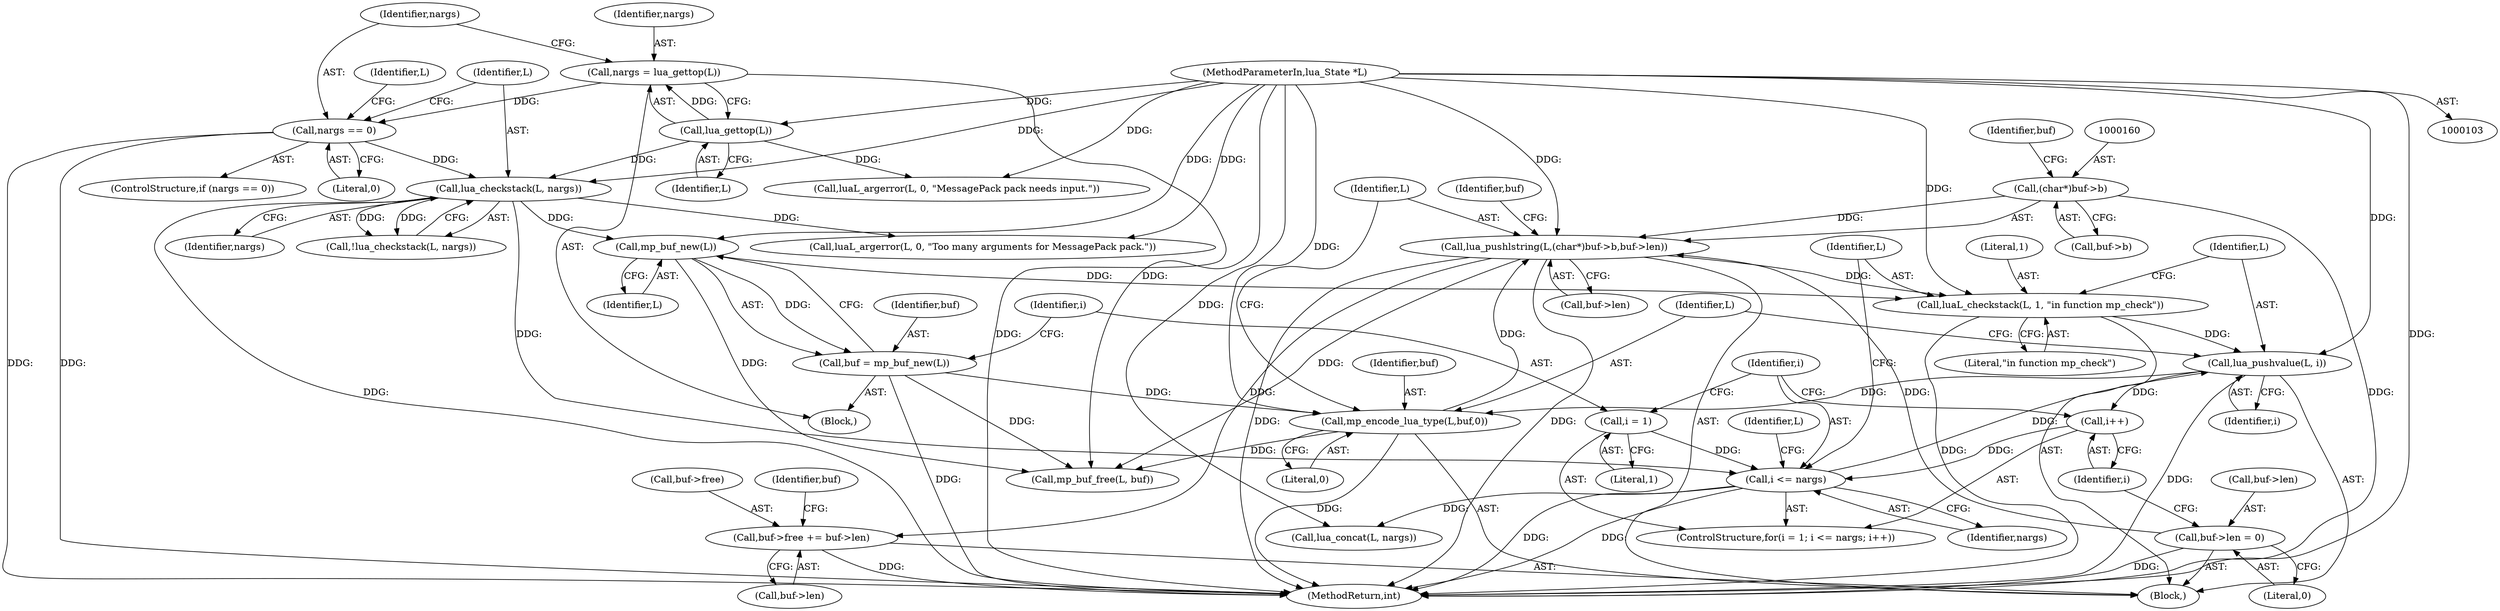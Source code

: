 digraph "0_redis_5ccb6f7a791bf3490357b00a898885759d98bab0_2@API" {
"1000167" [label="(Call,buf->free += buf->len)"];
"1000157" [label="(Call,lua_pushlstring(L,(char*)buf->b,buf->len))"];
"1000153" [label="(Call,mp_encode_lua_type(L,buf,0))"];
"1000150" [label="(Call,lua_pushvalue(L, i))"];
"1000146" [label="(Call,luaL_checkstack(L, 1, \"in function mp_check\"))"];
"1000134" [label="(Call,mp_buf_new(L))"];
"1000124" [label="(Call,lua_checkstack(L, nargs))"];
"1000109" [label="(Call,lua_gettop(L))"];
"1000104" [label="(MethodParameterIn,lua_State *L)"];
"1000114" [label="(Call,nargs == 0)"];
"1000107" [label="(Call,nargs = lua_gettop(L))"];
"1000140" [label="(Call,i <= nargs)"];
"1000143" [label="(Call,i++)"];
"1000137" [label="(Call,i = 1)"];
"1000132" [label="(Call,buf = mp_buf_new(L))"];
"1000159" [label="(Call,(char*)buf->b)"];
"1000174" [label="(Call,buf->len = 0)"];
"1000153" [label="(Call,mp_encode_lua_type(L,buf,0))"];
"1000159" [label="(Call,(char*)buf->b)"];
"1000149" [label="(Literal,\"in function mp_check\")"];
"1000115" [label="(Identifier,nargs)"];
"1000174" [label="(Call,buf->len = 0)"];
"1000139" [label="(Literal,1)"];
"1000137" [label="(Call,i = 1)"];
"1000171" [label="(Call,buf->len)"];
"1000176" [label="(Identifier,buf)"];
"1000142" [label="(Identifier,nargs)"];
"1000156" [label="(Literal,0)"];
"1000132" [label="(Call,buf = mp_buf_new(L))"];
"1000125" [label="(Identifier,L)"];
"1000165" [label="(Identifier,buf)"];
"1000145" [label="(Block,)"];
"1000107" [label="(Call,nargs = lua_gettop(L))"];
"1000114" [label="(Call,nargs == 0)"];
"1000123" [label="(Call,!lua_checkstack(L, nargs))"];
"1000110" [label="(Identifier,L)"];
"1000155" [label="(Identifier,buf)"];
"1000150" [label="(Call,lua_pushvalue(L, i))"];
"1000119" [label="(Identifier,L)"];
"1000124" [label="(Call,lua_checkstack(L, nargs))"];
"1000105" [label="(Block,)"];
"1000104" [label="(MethodParameterIn,lua_State *L)"];
"1000148" [label="(Literal,1)"];
"1000182" [label="(Call,lua_concat(L, nargs))"];
"1000161" [label="(Call,buf->b)"];
"1000164" [label="(Call,buf->len)"];
"1000179" [label="(Call,mp_buf_free(L, buf))"];
"1000152" [label="(Identifier,i)"];
"1000134" [label="(Call,mp_buf_new(L))"];
"1000118" [label="(Call,luaL_argerror(L, 0, \"MessagePack pack needs input.\"))"];
"1000144" [label="(Identifier,i)"];
"1000157" [label="(Call,lua_pushlstring(L,(char*)buf->b,buf->len))"];
"1000138" [label="(Identifier,i)"];
"1000135" [label="(Identifier,L)"];
"1000133" [label="(Identifier,buf)"];
"1000167" [label="(Call,buf->free += buf->len)"];
"1000154" [label="(Identifier,L)"];
"1000140" [label="(Call,i <= nargs)"];
"1000109" [label="(Call,lua_gettop(L))"];
"1000141" [label="(Identifier,i)"];
"1000128" [label="(Call,luaL_argerror(L, 0, \"Too many arguments for MessagePack pack.\"))"];
"1000113" [label="(ControlStructure,if (nargs == 0))"];
"1000116" [label="(Literal,0)"];
"1000178" [label="(Literal,0)"];
"1000136" [label="(ControlStructure,for(i = 1; i <= nargs; i++))"];
"1000126" [label="(Identifier,nargs)"];
"1000169" [label="(Identifier,buf)"];
"1000146" [label="(Call,luaL_checkstack(L, 1, \"in function mp_check\"))"];
"1000147" [label="(Identifier,L)"];
"1000143" [label="(Call,i++)"];
"1000168" [label="(Call,buf->free)"];
"1000175" [label="(Call,buf->len)"];
"1000158" [label="(Identifier,L)"];
"1000108" [label="(Identifier,nargs)"];
"1000187" [label="(MethodReturn,int)"];
"1000180" [label="(Identifier,L)"];
"1000151" [label="(Identifier,L)"];
"1000167" -> "1000145"  [label="AST: "];
"1000167" -> "1000171"  [label="CFG: "];
"1000168" -> "1000167"  [label="AST: "];
"1000171" -> "1000167"  [label="AST: "];
"1000176" -> "1000167"  [label="CFG: "];
"1000167" -> "1000187"  [label="DDG: "];
"1000157" -> "1000167"  [label="DDG: "];
"1000157" -> "1000145"  [label="AST: "];
"1000157" -> "1000164"  [label="CFG: "];
"1000158" -> "1000157"  [label="AST: "];
"1000159" -> "1000157"  [label="AST: "];
"1000164" -> "1000157"  [label="AST: "];
"1000169" -> "1000157"  [label="CFG: "];
"1000157" -> "1000187"  [label="DDG: "];
"1000157" -> "1000187"  [label="DDG: "];
"1000157" -> "1000146"  [label="DDG: "];
"1000153" -> "1000157"  [label="DDG: "];
"1000104" -> "1000157"  [label="DDG: "];
"1000159" -> "1000157"  [label="DDG: "];
"1000174" -> "1000157"  [label="DDG: "];
"1000157" -> "1000179"  [label="DDG: "];
"1000153" -> "1000145"  [label="AST: "];
"1000153" -> "1000156"  [label="CFG: "];
"1000154" -> "1000153"  [label="AST: "];
"1000155" -> "1000153"  [label="AST: "];
"1000156" -> "1000153"  [label="AST: "];
"1000158" -> "1000153"  [label="CFG: "];
"1000153" -> "1000187"  [label="DDG: "];
"1000150" -> "1000153"  [label="DDG: "];
"1000104" -> "1000153"  [label="DDG: "];
"1000132" -> "1000153"  [label="DDG: "];
"1000153" -> "1000179"  [label="DDG: "];
"1000150" -> "1000145"  [label="AST: "];
"1000150" -> "1000152"  [label="CFG: "];
"1000151" -> "1000150"  [label="AST: "];
"1000152" -> "1000150"  [label="AST: "];
"1000154" -> "1000150"  [label="CFG: "];
"1000150" -> "1000187"  [label="DDG: "];
"1000150" -> "1000143"  [label="DDG: "];
"1000146" -> "1000150"  [label="DDG: "];
"1000104" -> "1000150"  [label="DDG: "];
"1000140" -> "1000150"  [label="DDG: "];
"1000146" -> "1000145"  [label="AST: "];
"1000146" -> "1000149"  [label="CFG: "];
"1000147" -> "1000146"  [label="AST: "];
"1000148" -> "1000146"  [label="AST: "];
"1000149" -> "1000146"  [label="AST: "];
"1000151" -> "1000146"  [label="CFG: "];
"1000146" -> "1000187"  [label="DDG: "];
"1000134" -> "1000146"  [label="DDG: "];
"1000104" -> "1000146"  [label="DDG: "];
"1000134" -> "1000132"  [label="AST: "];
"1000134" -> "1000135"  [label="CFG: "];
"1000135" -> "1000134"  [label="AST: "];
"1000132" -> "1000134"  [label="CFG: "];
"1000134" -> "1000132"  [label="DDG: "];
"1000124" -> "1000134"  [label="DDG: "];
"1000104" -> "1000134"  [label="DDG: "];
"1000134" -> "1000179"  [label="DDG: "];
"1000124" -> "1000123"  [label="AST: "];
"1000124" -> "1000126"  [label="CFG: "];
"1000125" -> "1000124"  [label="AST: "];
"1000126" -> "1000124"  [label="AST: "];
"1000123" -> "1000124"  [label="CFG: "];
"1000124" -> "1000187"  [label="DDG: "];
"1000124" -> "1000123"  [label="DDG: "];
"1000124" -> "1000123"  [label="DDG: "];
"1000109" -> "1000124"  [label="DDG: "];
"1000104" -> "1000124"  [label="DDG: "];
"1000114" -> "1000124"  [label="DDG: "];
"1000124" -> "1000128"  [label="DDG: "];
"1000124" -> "1000140"  [label="DDG: "];
"1000109" -> "1000107"  [label="AST: "];
"1000109" -> "1000110"  [label="CFG: "];
"1000110" -> "1000109"  [label="AST: "];
"1000107" -> "1000109"  [label="CFG: "];
"1000109" -> "1000107"  [label="DDG: "];
"1000104" -> "1000109"  [label="DDG: "];
"1000109" -> "1000118"  [label="DDG: "];
"1000104" -> "1000103"  [label="AST: "];
"1000104" -> "1000187"  [label="DDG: "];
"1000104" -> "1000118"  [label="DDG: "];
"1000104" -> "1000128"  [label="DDG: "];
"1000104" -> "1000179"  [label="DDG: "];
"1000104" -> "1000182"  [label="DDG: "];
"1000114" -> "1000113"  [label="AST: "];
"1000114" -> "1000116"  [label="CFG: "];
"1000115" -> "1000114"  [label="AST: "];
"1000116" -> "1000114"  [label="AST: "];
"1000119" -> "1000114"  [label="CFG: "];
"1000125" -> "1000114"  [label="CFG: "];
"1000114" -> "1000187"  [label="DDG: "];
"1000114" -> "1000187"  [label="DDG: "];
"1000107" -> "1000114"  [label="DDG: "];
"1000107" -> "1000105"  [label="AST: "];
"1000108" -> "1000107"  [label="AST: "];
"1000115" -> "1000107"  [label="CFG: "];
"1000107" -> "1000187"  [label="DDG: "];
"1000140" -> "1000136"  [label="AST: "];
"1000140" -> "1000142"  [label="CFG: "];
"1000141" -> "1000140"  [label="AST: "];
"1000142" -> "1000140"  [label="AST: "];
"1000147" -> "1000140"  [label="CFG: "];
"1000180" -> "1000140"  [label="CFG: "];
"1000140" -> "1000187"  [label="DDG: "];
"1000140" -> "1000187"  [label="DDG: "];
"1000143" -> "1000140"  [label="DDG: "];
"1000137" -> "1000140"  [label="DDG: "];
"1000140" -> "1000182"  [label="DDG: "];
"1000143" -> "1000136"  [label="AST: "];
"1000143" -> "1000144"  [label="CFG: "];
"1000144" -> "1000143"  [label="AST: "];
"1000141" -> "1000143"  [label="CFG: "];
"1000137" -> "1000136"  [label="AST: "];
"1000137" -> "1000139"  [label="CFG: "];
"1000138" -> "1000137"  [label="AST: "];
"1000139" -> "1000137"  [label="AST: "];
"1000141" -> "1000137"  [label="CFG: "];
"1000132" -> "1000105"  [label="AST: "];
"1000133" -> "1000132"  [label="AST: "];
"1000138" -> "1000132"  [label="CFG: "];
"1000132" -> "1000187"  [label="DDG: "];
"1000132" -> "1000179"  [label="DDG: "];
"1000159" -> "1000161"  [label="CFG: "];
"1000160" -> "1000159"  [label="AST: "];
"1000161" -> "1000159"  [label="AST: "];
"1000165" -> "1000159"  [label="CFG: "];
"1000159" -> "1000187"  [label="DDG: "];
"1000174" -> "1000145"  [label="AST: "];
"1000174" -> "1000178"  [label="CFG: "];
"1000175" -> "1000174"  [label="AST: "];
"1000178" -> "1000174"  [label="AST: "];
"1000144" -> "1000174"  [label="CFG: "];
"1000174" -> "1000187"  [label="DDG: "];
}
